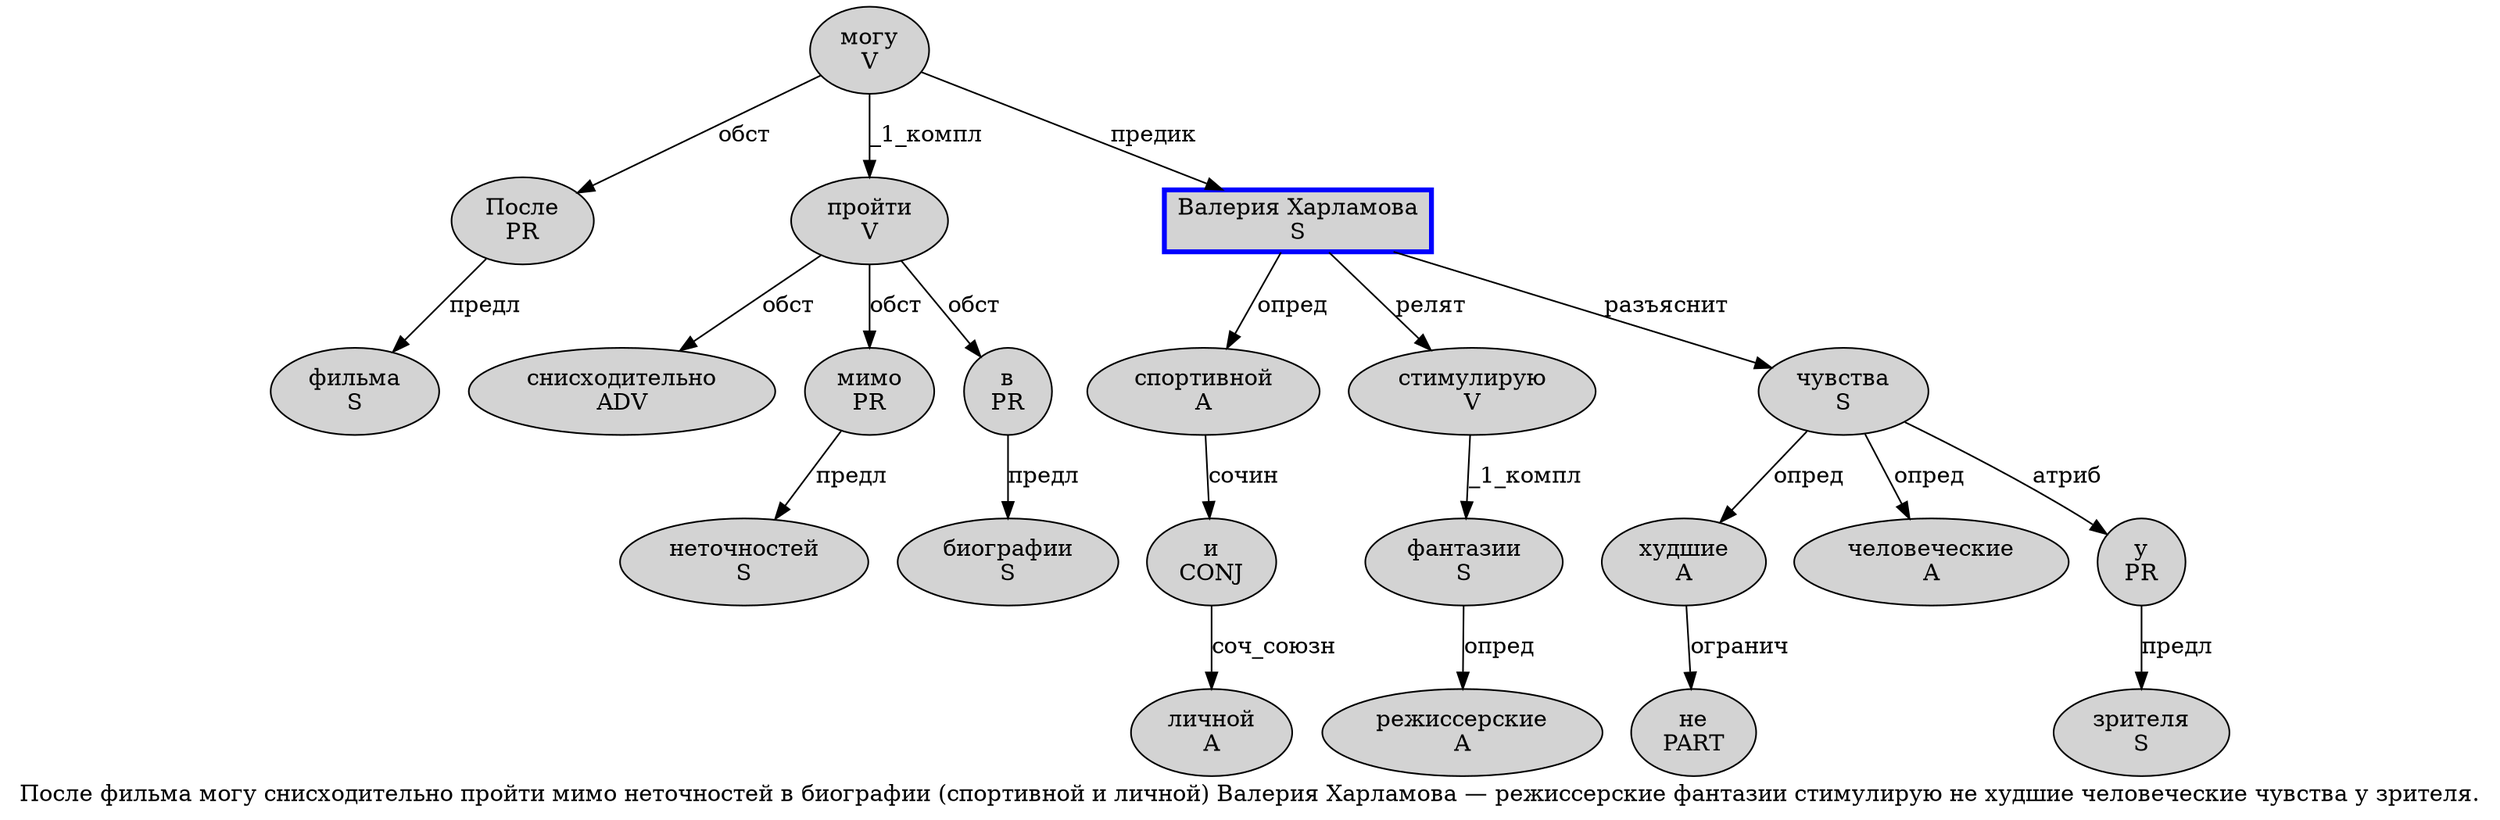 digraph SENTENCE_3635 {
	graph [label="После фильма могу снисходительно пройти мимо неточностей в биографии (спортивной и личной) Валерия Харламова — режиссерские фантазии стимулирую не худшие человеческие чувства у зрителя."]
	node [style=filled]
		0 [label="После
PR" color="" fillcolor=lightgray penwidth=1 shape=ellipse]
		1 [label="фильма
S" color="" fillcolor=lightgray penwidth=1 shape=ellipse]
		2 [label="могу
V" color="" fillcolor=lightgray penwidth=1 shape=ellipse]
		3 [label="снисходительно
ADV" color="" fillcolor=lightgray penwidth=1 shape=ellipse]
		4 [label="пройти
V" color="" fillcolor=lightgray penwidth=1 shape=ellipse]
		5 [label="мимо
PR" color="" fillcolor=lightgray penwidth=1 shape=ellipse]
		6 [label="неточностей
S" color="" fillcolor=lightgray penwidth=1 shape=ellipse]
		7 [label="в
PR" color="" fillcolor=lightgray penwidth=1 shape=ellipse]
		8 [label="биографии
S" color="" fillcolor=lightgray penwidth=1 shape=ellipse]
		10 [label="спортивной
A" color="" fillcolor=lightgray penwidth=1 shape=ellipse]
		11 [label="и
CONJ" color="" fillcolor=lightgray penwidth=1 shape=ellipse]
		12 [label="личной
A" color="" fillcolor=lightgray penwidth=1 shape=ellipse]
		14 [label="Валерия Харламова
S" color=blue fillcolor=lightgray penwidth=3 shape=box]
		16 [label="режиссерские
A" color="" fillcolor=lightgray penwidth=1 shape=ellipse]
		17 [label="фантазии
S" color="" fillcolor=lightgray penwidth=1 shape=ellipse]
		18 [label="стимулирую
V" color="" fillcolor=lightgray penwidth=1 shape=ellipse]
		19 [label="не
PART" color="" fillcolor=lightgray penwidth=1 shape=ellipse]
		20 [label="худшие
A" color="" fillcolor=lightgray penwidth=1 shape=ellipse]
		21 [label="человеческие
A" color="" fillcolor=lightgray penwidth=1 shape=ellipse]
		22 [label="чувства
S" color="" fillcolor=lightgray penwidth=1 shape=ellipse]
		23 [label="у
PR" color="" fillcolor=lightgray penwidth=1 shape=ellipse]
		24 [label="зрителя
S" color="" fillcolor=lightgray penwidth=1 shape=ellipse]
			10 -> 11 [label="сочин"]
			18 -> 17 [label="_1_компл"]
			5 -> 6 [label="предл"]
			22 -> 20 [label="опред"]
			22 -> 21 [label="опред"]
			22 -> 23 [label="атриб"]
			20 -> 19 [label="огранич"]
			4 -> 3 [label="обст"]
			4 -> 5 [label="обст"]
			4 -> 7 [label="обст"]
			2 -> 0 [label="обст"]
			2 -> 4 [label="_1_компл"]
			2 -> 14 [label="предик"]
			7 -> 8 [label="предл"]
			23 -> 24 [label="предл"]
			11 -> 12 [label="соч_союзн"]
			0 -> 1 [label="предл"]
			14 -> 10 [label="опред"]
			14 -> 18 [label="релят"]
			14 -> 22 [label="разъяснит"]
			17 -> 16 [label="опред"]
}